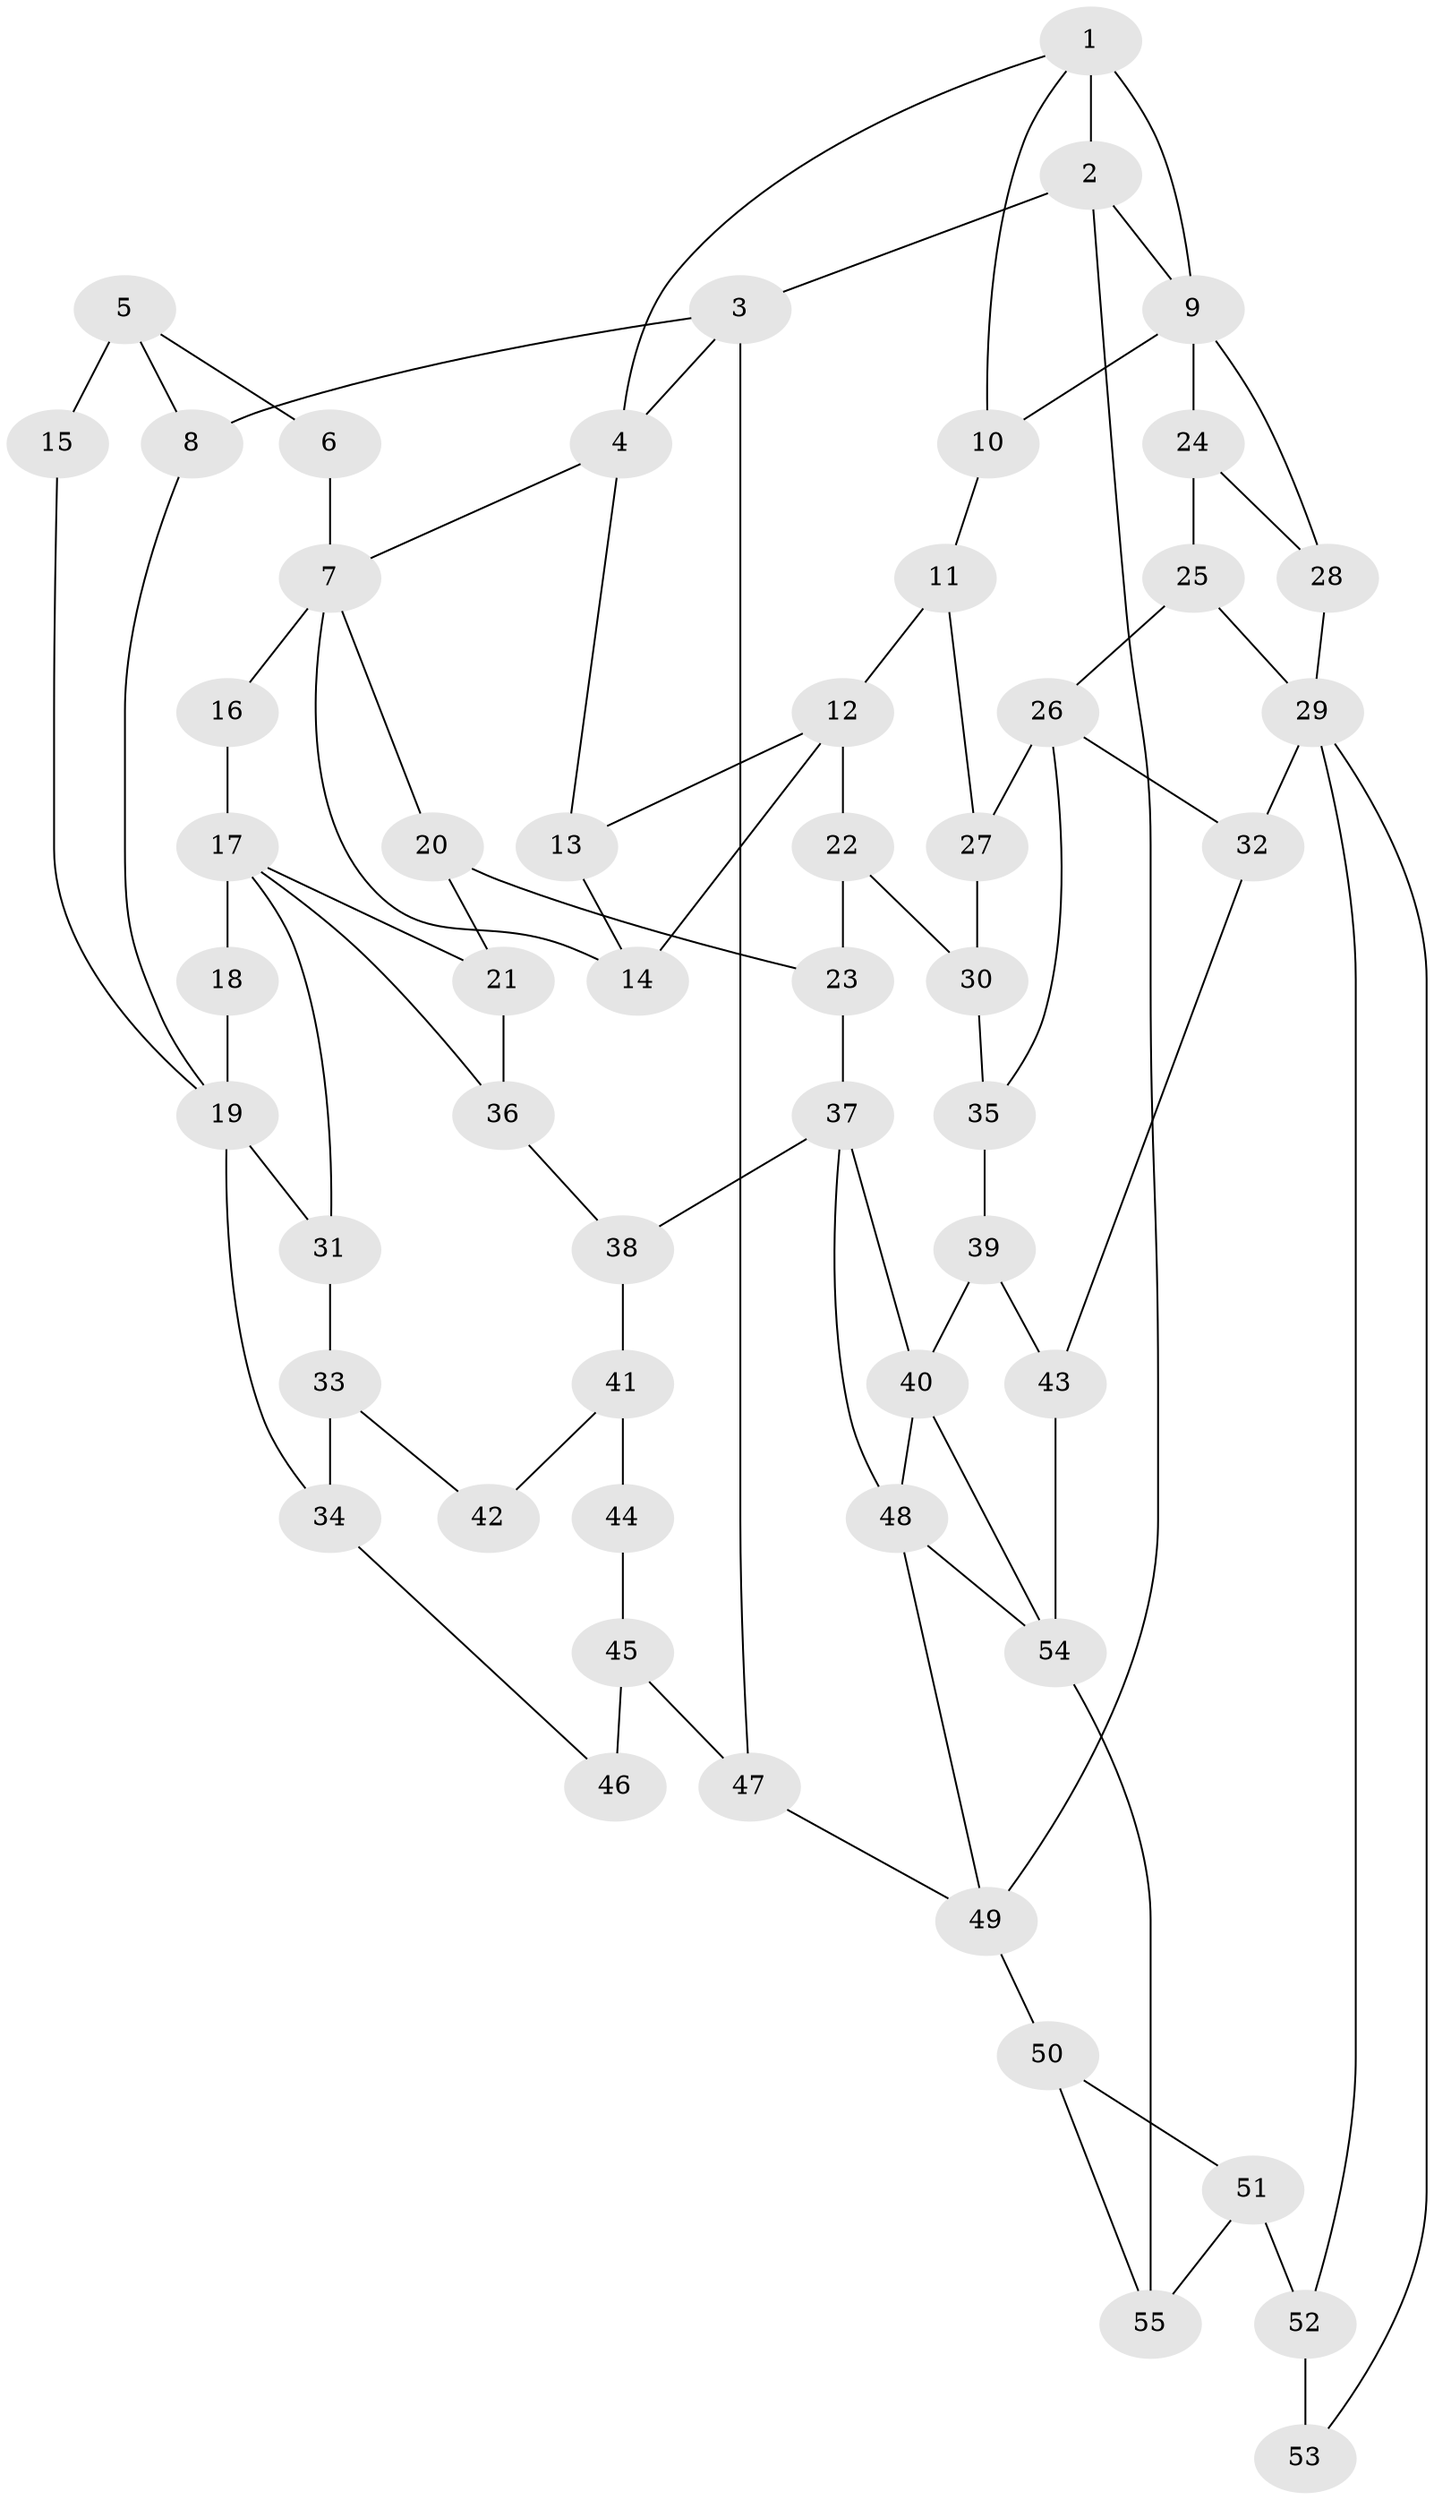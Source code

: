 // original degree distribution, {3: 0.02727272727272727, 6: 0.23636363636363636, 4: 0.23636363636363636, 5: 0.5}
// Generated by graph-tools (version 1.1) at 2025/38/03/09/25 02:38:28]
// undirected, 55 vertices, 89 edges
graph export_dot {
graph [start="1"]
  node [color=gray90,style=filled];
  1;
  2;
  3;
  4;
  5;
  6;
  7;
  8;
  9;
  10;
  11;
  12;
  13;
  14;
  15;
  16;
  17;
  18;
  19;
  20;
  21;
  22;
  23;
  24;
  25;
  26;
  27;
  28;
  29;
  30;
  31;
  32;
  33;
  34;
  35;
  36;
  37;
  38;
  39;
  40;
  41;
  42;
  43;
  44;
  45;
  46;
  47;
  48;
  49;
  50;
  51;
  52;
  53;
  54;
  55;
  1 -- 2 [weight=1.0];
  1 -- 4 [weight=1.0];
  1 -- 9 [weight=2.0];
  1 -- 10 [weight=1.0];
  2 -- 3 [weight=1.0];
  2 -- 9 [weight=1.0];
  2 -- 49 [weight=1.0];
  3 -- 4 [weight=1.0];
  3 -- 8 [weight=1.0];
  3 -- 47 [weight=1.0];
  4 -- 7 [weight=1.0];
  4 -- 13 [weight=1.0];
  5 -- 6 [weight=1.0];
  5 -- 8 [weight=1.0];
  5 -- 15 [weight=2.0];
  6 -- 7 [weight=2.0];
  7 -- 14 [weight=1.0];
  7 -- 16 [weight=1.0];
  7 -- 20 [weight=1.0];
  8 -- 19 [weight=1.0];
  9 -- 10 [weight=1.0];
  9 -- 24 [weight=1.0];
  9 -- 28 [weight=1.0];
  10 -- 11 [weight=1.0];
  11 -- 12 [weight=1.0];
  11 -- 27 [weight=1.0];
  12 -- 13 [weight=1.0];
  12 -- 14 [weight=1.0];
  12 -- 22 [weight=1.0];
  13 -- 14 [weight=1.0];
  15 -- 19 [weight=1.0];
  16 -- 17 [weight=2.0];
  17 -- 18 [weight=1.0];
  17 -- 21 [weight=1.0];
  17 -- 31 [weight=1.0];
  17 -- 36 [weight=1.0];
  18 -- 19 [weight=2.0];
  19 -- 31 [weight=1.0];
  19 -- 34 [weight=1.0];
  20 -- 21 [weight=1.0];
  20 -- 23 [weight=1.0];
  21 -- 36 [weight=1.0];
  22 -- 23 [weight=1.0];
  22 -- 30 [weight=1.0];
  23 -- 37 [weight=1.0];
  24 -- 25 [weight=1.0];
  24 -- 28 [weight=1.0];
  25 -- 26 [weight=1.0];
  25 -- 29 [weight=1.0];
  26 -- 27 [weight=1.0];
  26 -- 32 [weight=1.0];
  26 -- 35 [weight=1.0];
  27 -- 30 [weight=1.0];
  28 -- 29 [weight=1.0];
  29 -- 32 [weight=2.0];
  29 -- 52 [weight=1.0];
  29 -- 53 [weight=1.0];
  30 -- 35 [weight=1.0];
  31 -- 33 [weight=1.0];
  32 -- 43 [weight=1.0];
  33 -- 34 [weight=1.0];
  33 -- 42 [weight=1.0];
  34 -- 46 [weight=1.0];
  35 -- 39 [weight=1.0];
  36 -- 38 [weight=1.0];
  37 -- 38 [weight=2.0];
  37 -- 40 [weight=1.0];
  37 -- 48 [weight=1.0];
  38 -- 41 [weight=2.0];
  39 -- 40 [weight=1.0];
  39 -- 43 [weight=1.0];
  40 -- 48 [weight=1.0];
  40 -- 54 [weight=1.0];
  41 -- 42 [weight=2.0];
  41 -- 44 [weight=2.0];
  43 -- 54 [weight=1.0];
  44 -- 45 [weight=2.0];
  45 -- 46 [weight=2.0];
  45 -- 47 [weight=2.0];
  47 -- 49 [weight=2.0];
  48 -- 49 [weight=1.0];
  48 -- 54 [weight=1.0];
  49 -- 50 [weight=2.0];
  50 -- 51 [weight=3.0];
  50 -- 55 [weight=1.0];
  51 -- 52 [weight=2.0];
  51 -- 55 [weight=1.0];
  52 -- 53 [weight=2.0];
  54 -- 55 [weight=2.0];
}

